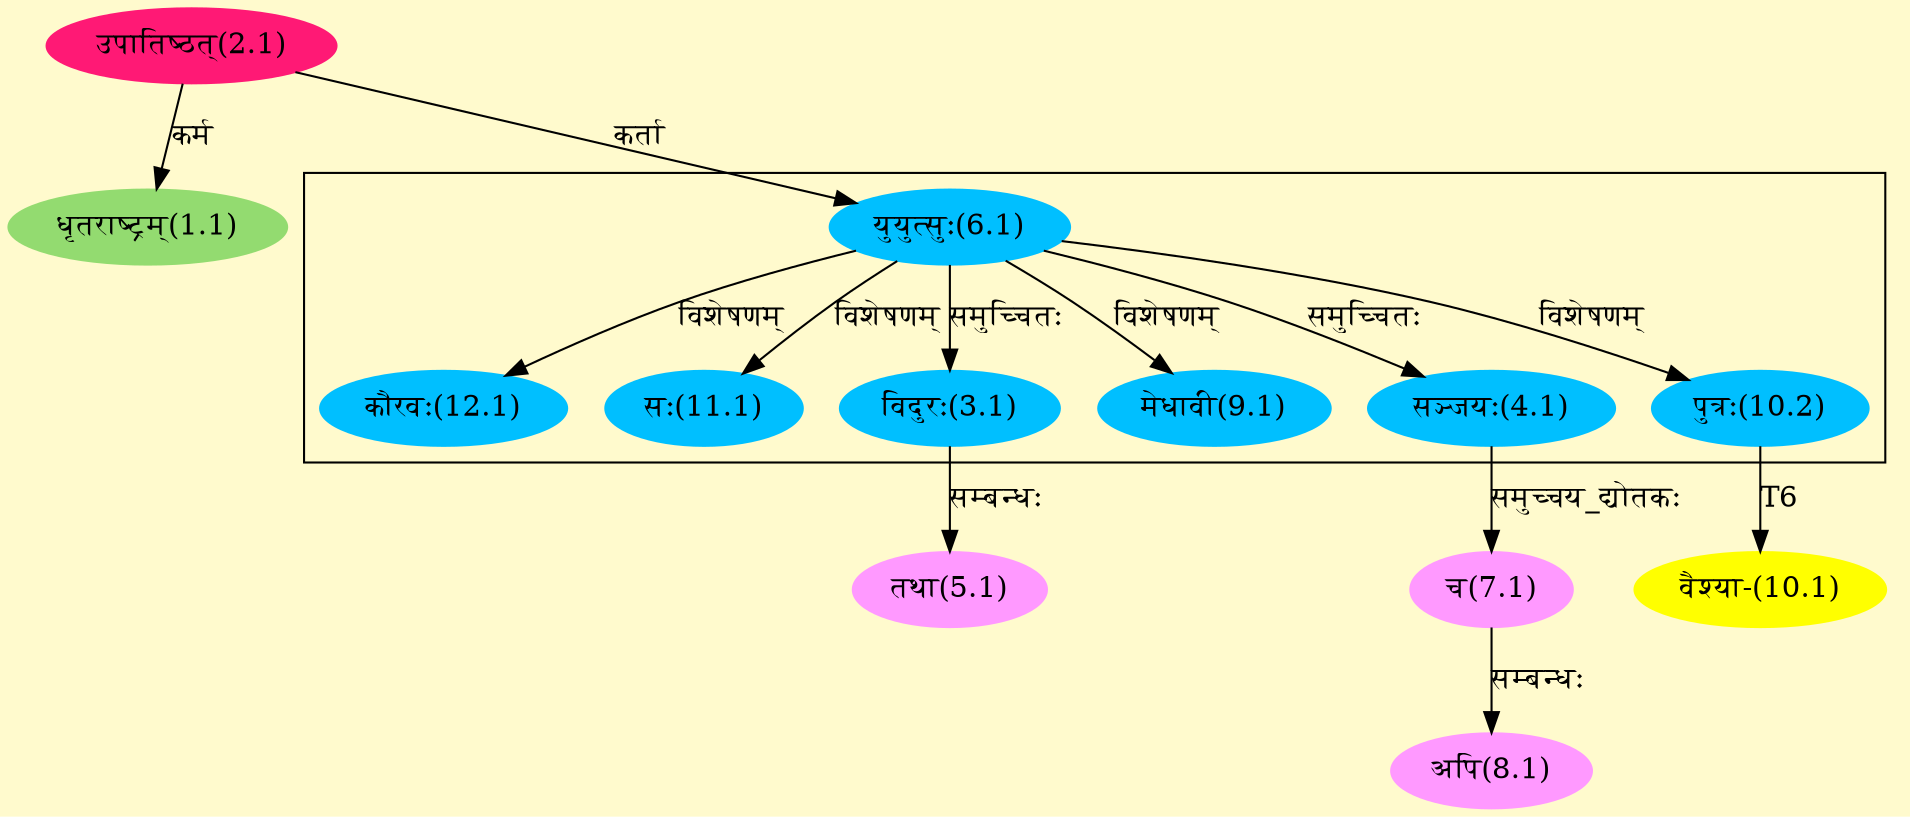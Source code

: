 digraph G{
rankdir=BT;
 compound=true;
 bgcolor="lemonchiffon1";

subgraph cluster_1{
Node3_1 [style=filled, color="#00BFFF" label = "विदुरः(3.1)"]
Node6_1 [style=filled, color="#00BFFF" label = "युयुत्सुः(6.1)"]
Node4_1 [style=filled, color="#00BFFF" label = "सञ्जयः(4.1)"]
Node9_1 [style=filled, color="#00BFFF" label = "मेधावी(9.1)"]
Node10_2 [style=filled, color="#00BFFF" label = "पुत्रः(10.2)"]
Node11_1 [style=filled, color="#00BFFF" label = "सः(11.1)"]
Node12_1 [style=filled, color="#00BFFF" label = "कौरवः(12.1)"]

}
Node1_1 [style=filled, color="#93DB70" label = "धृतराष्ट्रम्(1.1)"]
Node2_1 [style=filled, color="#FF1975" label = "उपातिष्ठत्(2.1)"]
Node6_1 [style=filled, color="#00BFFF" label = "युयुत्सुः(6.1)"]
Node [style=filled, color="" label = "()"]
Node5_1 [style=filled, color="#FF99FF" label = "तथा(5.1)"]
Node3_1 [style=filled, color="#00BFFF" label = "विदुरः(3.1)"]
Node7_1 [style=filled, color="#FF99FF" label = "च(7.1)"]
Node4_1 [style=filled, color="#00BFFF" label = "सञ्जयः(4.1)"]
Node8_1 [style=filled, color="#FF99FF" label = "अपि(8.1)"]
Node10_1 [style=filled, color="#FFFF00" label = "वैश्या-(10.1)"]
Node10_2 [style=filled, color="#00BFFF" label = "पुत्रः(10.2)"]
/* Start of Relations section */

Node1_1 -> Node2_1 [  label="कर्म"  dir="back" ]
Node3_1 -> Node6_1 [  label="समुच्चितः"  dir="back" ]
Node4_1 -> Node6_1 [  label="समुच्चितः"  dir="back" ]
Node5_1 -> Node3_1 [  label="सम्बन्धः"  dir="back" ]
Node6_1 -> Node2_1 [  label="कर्ता"  dir="back" ]
Node7_1 -> Node4_1 [  label="समुच्चय_द्योतकः"  dir="back" ]
Node8_1 -> Node7_1 [  label="सम्बन्धः"  dir="back" ]
Node9_1 -> Node6_1 [  label="विशेषणम्"  dir="back" ]
Node10_1 -> Node10_2 [  label="T6"  dir="back" ]
Node10_2 -> Node6_1 [  label="विशेषणम्"  dir="back" ]
Node11_1 -> Node6_1 [  label="विशेषणम्"  dir="back" ]
Node12_1 -> Node6_1 [  label="विशेषणम्"  dir="back" ]
}
